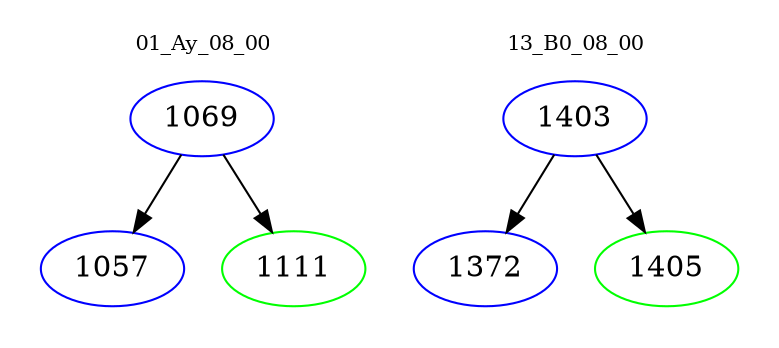 digraph{
subgraph cluster_0 {
color = white
label = "01_Ay_08_00";
fontsize=10;
T0_1069 [label="1069", color="blue"]
T0_1069 -> T0_1057 [color="black"]
T0_1057 [label="1057", color="blue"]
T0_1069 -> T0_1111 [color="black"]
T0_1111 [label="1111", color="green"]
}
subgraph cluster_1 {
color = white
label = "13_B0_08_00";
fontsize=10;
T1_1403 [label="1403", color="blue"]
T1_1403 -> T1_1372 [color="black"]
T1_1372 [label="1372", color="blue"]
T1_1403 -> T1_1405 [color="black"]
T1_1405 [label="1405", color="green"]
}
}
